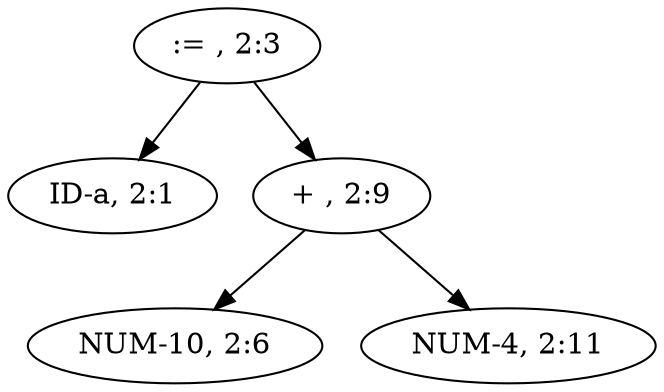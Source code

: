 digraph G {
    ":= , 2:3";
    ":= , 2:3" -> "ID-a, 2:1";
    ":= , 2:3" -> "+ , 2:9";
    "ID-a, 2:1";
    "+ , 2:9";
    "+ , 2:9" -> "NUM-10, 2:6";
    "+ , 2:9" -> "NUM-4, 2:11";
    "NUM-10, 2:6";
    "NUM-4, 2:11";
}